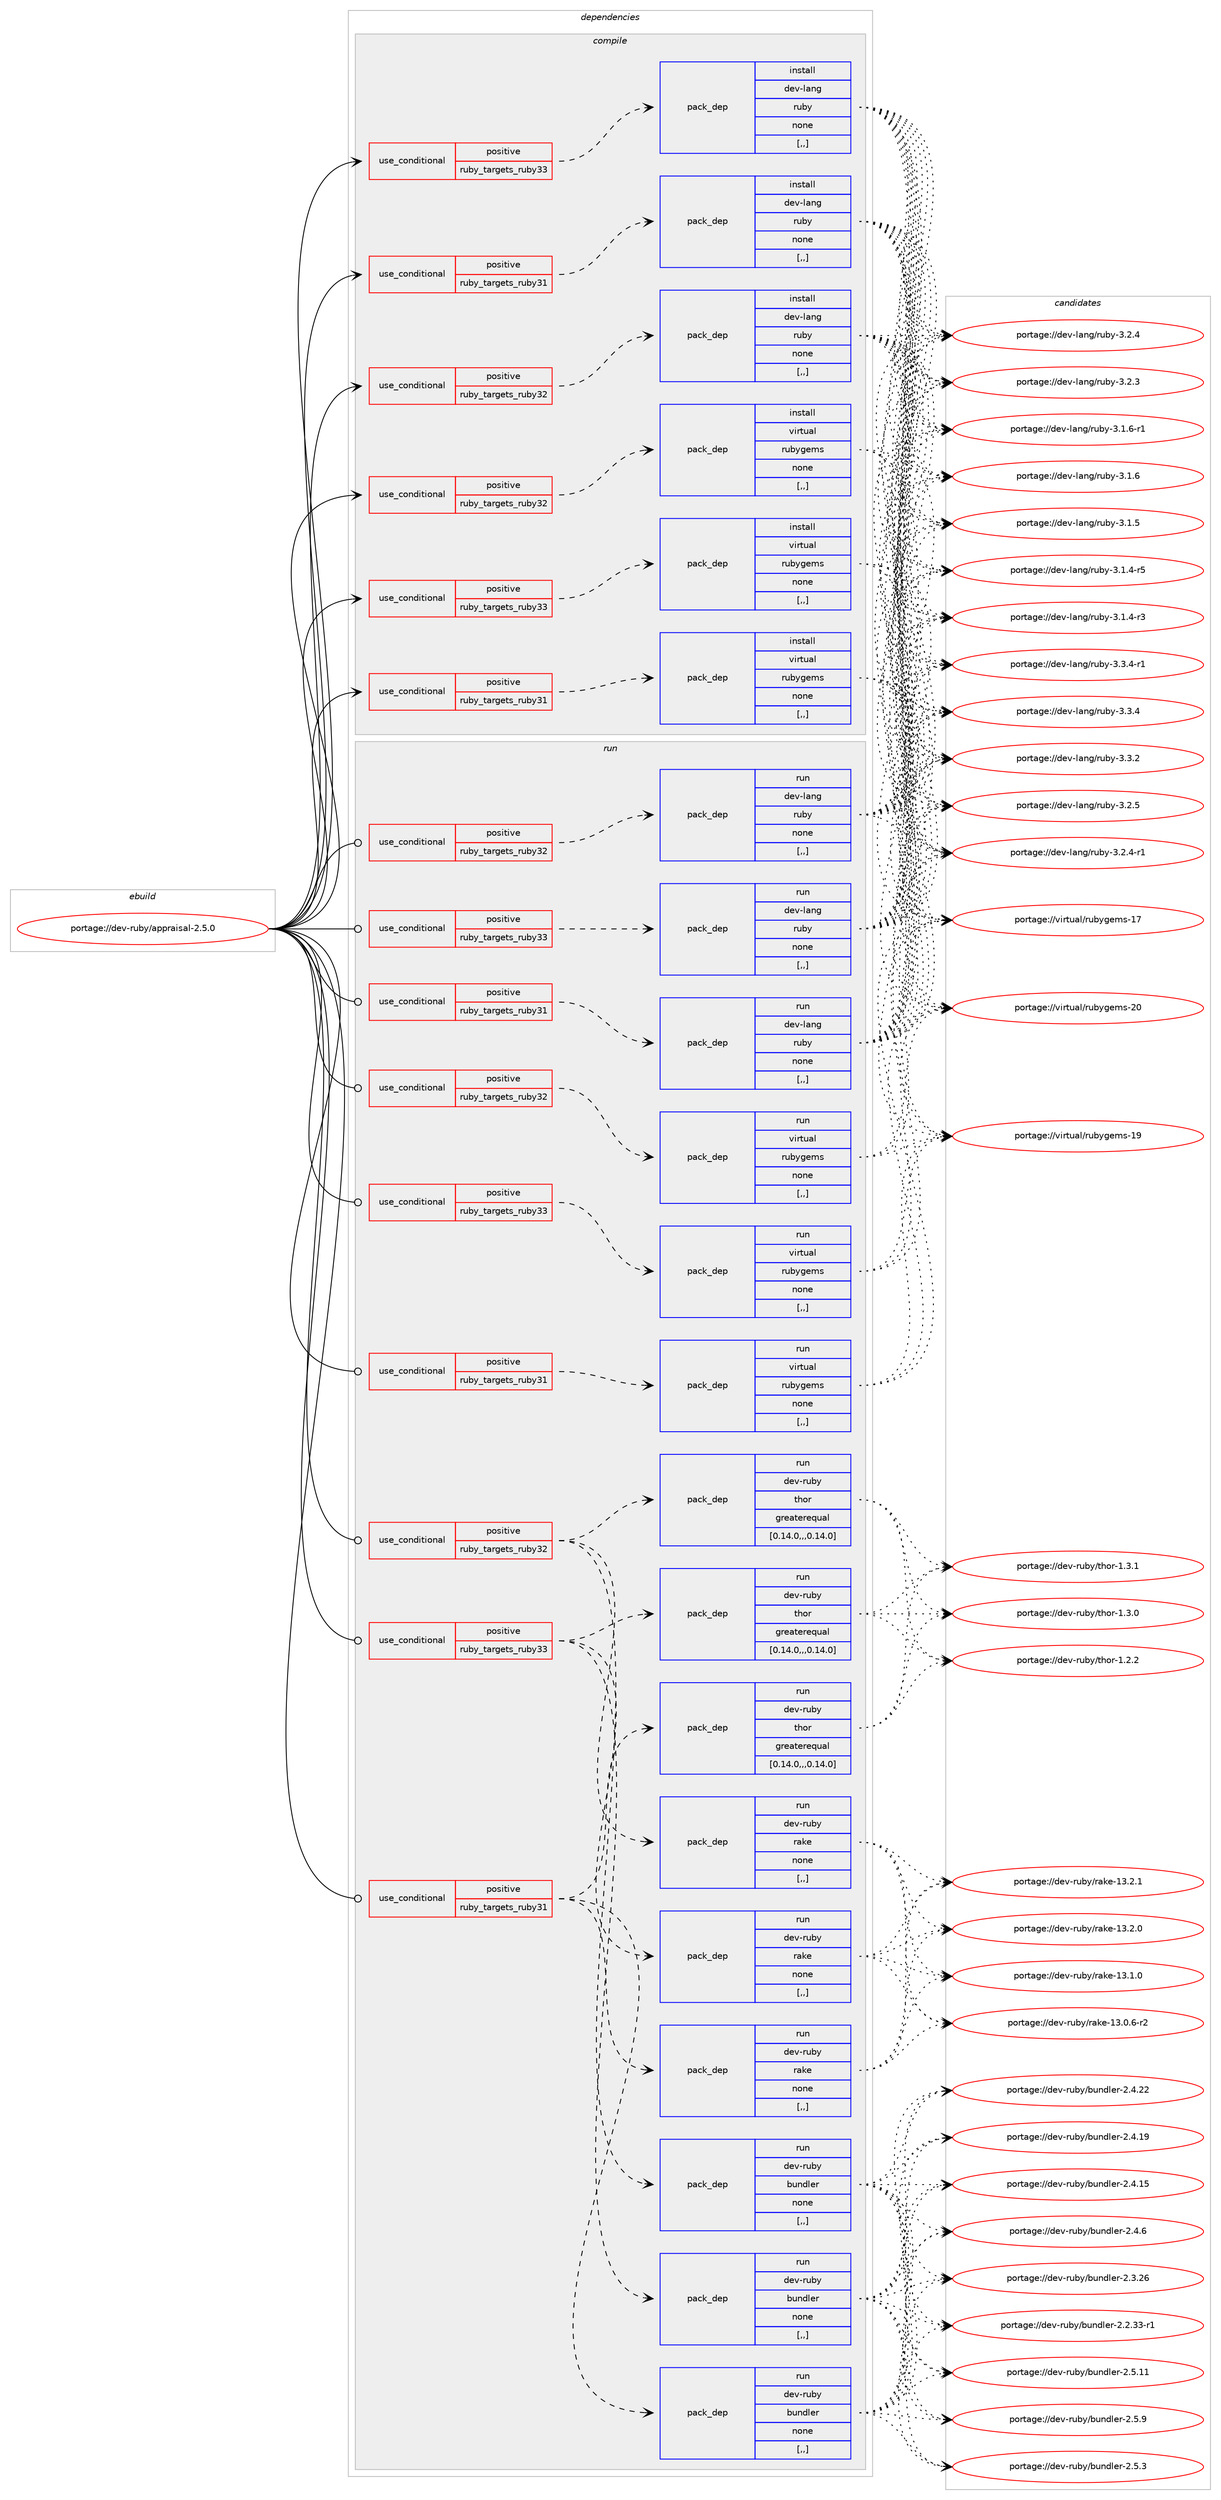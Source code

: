 digraph prolog {

# *************
# Graph options
# *************

newrank=true;
concentrate=true;
compound=true;
graph [rankdir=LR,fontname=Helvetica,fontsize=10,ranksep=1.5];#, ranksep=2.5, nodesep=0.2];
edge  [arrowhead=vee];
node  [fontname=Helvetica,fontsize=10];

# **********
# The ebuild
# **********

subgraph cluster_leftcol {
color=gray;
label=<<i>ebuild</i>>;
id [label="portage://dev-ruby/appraisal-2.5.0", color=red, width=4, href="../dev-ruby/appraisal-2.5.0.svg"];
}

# ****************
# The dependencies
# ****************

subgraph cluster_midcol {
color=gray;
label=<<i>dependencies</i>>;
subgraph cluster_compile {
fillcolor="#eeeeee";
style=filled;
label=<<i>compile</i>>;
subgraph cond44343 {
dependency176499 [label=<<TABLE BORDER="0" CELLBORDER="1" CELLSPACING="0" CELLPADDING="4"><TR><TD ROWSPAN="3" CELLPADDING="10">use_conditional</TD></TR><TR><TD>positive</TD></TR><TR><TD>ruby_targets_ruby31</TD></TR></TABLE>>, shape=none, color=red];
subgraph pack130866 {
dependency176500 [label=<<TABLE BORDER="0" CELLBORDER="1" CELLSPACING="0" CELLPADDING="4" WIDTH="220"><TR><TD ROWSPAN="6" CELLPADDING="30">pack_dep</TD></TR><TR><TD WIDTH="110">install</TD></TR><TR><TD>dev-lang</TD></TR><TR><TD>ruby</TD></TR><TR><TD>none</TD></TR><TR><TD>[,,]</TD></TR></TABLE>>, shape=none, color=blue];
}
dependency176499:e -> dependency176500:w [weight=20,style="dashed",arrowhead="vee"];
}
id:e -> dependency176499:w [weight=20,style="solid",arrowhead="vee"];
subgraph cond44344 {
dependency176501 [label=<<TABLE BORDER="0" CELLBORDER="1" CELLSPACING="0" CELLPADDING="4"><TR><TD ROWSPAN="3" CELLPADDING="10">use_conditional</TD></TR><TR><TD>positive</TD></TR><TR><TD>ruby_targets_ruby31</TD></TR></TABLE>>, shape=none, color=red];
subgraph pack130867 {
dependency176502 [label=<<TABLE BORDER="0" CELLBORDER="1" CELLSPACING="0" CELLPADDING="4" WIDTH="220"><TR><TD ROWSPAN="6" CELLPADDING="30">pack_dep</TD></TR><TR><TD WIDTH="110">install</TD></TR><TR><TD>virtual</TD></TR><TR><TD>rubygems</TD></TR><TR><TD>none</TD></TR><TR><TD>[,,]</TD></TR></TABLE>>, shape=none, color=blue];
}
dependency176501:e -> dependency176502:w [weight=20,style="dashed",arrowhead="vee"];
}
id:e -> dependency176501:w [weight=20,style="solid",arrowhead="vee"];
subgraph cond44345 {
dependency176503 [label=<<TABLE BORDER="0" CELLBORDER="1" CELLSPACING="0" CELLPADDING="4"><TR><TD ROWSPAN="3" CELLPADDING="10">use_conditional</TD></TR><TR><TD>positive</TD></TR><TR><TD>ruby_targets_ruby32</TD></TR></TABLE>>, shape=none, color=red];
subgraph pack130868 {
dependency176504 [label=<<TABLE BORDER="0" CELLBORDER="1" CELLSPACING="0" CELLPADDING="4" WIDTH="220"><TR><TD ROWSPAN="6" CELLPADDING="30">pack_dep</TD></TR><TR><TD WIDTH="110">install</TD></TR><TR><TD>dev-lang</TD></TR><TR><TD>ruby</TD></TR><TR><TD>none</TD></TR><TR><TD>[,,]</TD></TR></TABLE>>, shape=none, color=blue];
}
dependency176503:e -> dependency176504:w [weight=20,style="dashed",arrowhead="vee"];
}
id:e -> dependency176503:w [weight=20,style="solid",arrowhead="vee"];
subgraph cond44346 {
dependency176505 [label=<<TABLE BORDER="0" CELLBORDER="1" CELLSPACING="0" CELLPADDING="4"><TR><TD ROWSPAN="3" CELLPADDING="10">use_conditional</TD></TR><TR><TD>positive</TD></TR><TR><TD>ruby_targets_ruby32</TD></TR></TABLE>>, shape=none, color=red];
subgraph pack130869 {
dependency176506 [label=<<TABLE BORDER="0" CELLBORDER="1" CELLSPACING="0" CELLPADDING="4" WIDTH="220"><TR><TD ROWSPAN="6" CELLPADDING="30">pack_dep</TD></TR><TR><TD WIDTH="110">install</TD></TR><TR><TD>virtual</TD></TR><TR><TD>rubygems</TD></TR><TR><TD>none</TD></TR><TR><TD>[,,]</TD></TR></TABLE>>, shape=none, color=blue];
}
dependency176505:e -> dependency176506:w [weight=20,style="dashed",arrowhead="vee"];
}
id:e -> dependency176505:w [weight=20,style="solid",arrowhead="vee"];
subgraph cond44347 {
dependency176507 [label=<<TABLE BORDER="0" CELLBORDER="1" CELLSPACING="0" CELLPADDING="4"><TR><TD ROWSPAN="3" CELLPADDING="10">use_conditional</TD></TR><TR><TD>positive</TD></TR><TR><TD>ruby_targets_ruby33</TD></TR></TABLE>>, shape=none, color=red];
subgraph pack130870 {
dependency176508 [label=<<TABLE BORDER="0" CELLBORDER="1" CELLSPACING="0" CELLPADDING="4" WIDTH="220"><TR><TD ROWSPAN="6" CELLPADDING="30">pack_dep</TD></TR><TR><TD WIDTH="110">install</TD></TR><TR><TD>dev-lang</TD></TR><TR><TD>ruby</TD></TR><TR><TD>none</TD></TR><TR><TD>[,,]</TD></TR></TABLE>>, shape=none, color=blue];
}
dependency176507:e -> dependency176508:w [weight=20,style="dashed",arrowhead="vee"];
}
id:e -> dependency176507:w [weight=20,style="solid",arrowhead="vee"];
subgraph cond44348 {
dependency176509 [label=<<TABLE BORDER="0" CELLBORDER="1" CELLSPACING="0" CELLPADDING="4"><TR><TD ROWSPAN="3" CELLPADDING="10">use_conditional</TD></TR><TR><TD>positive</TD></TR><TR><TD>ruby_targets_ruby33</TD></TR></TABLE>>, shape=none, color=red];
subgraph pack130871 {
dependency176510 [label=<<TABLE BORDER="0" CELLBORDER="1" CELLSPACING="0" CELLPADDING="4" WIDTH="220"><TR><TD ROWSPAN="6" CELLPADDING="30">pack_dep</TD></TR><TR><TD WIDTH="110">install</TD></TR><TR><TD>virtual</TD></TR><TR><TD>rubygems</TD></TR><TR><TD>none</TD></TR><TR><TD>[,,]</TD></TR></TABLE>>, shape=none, color=blue];
}
dependency176509:e -> dependency176510:w [weight=20,style="dashed",arrowhead="vee"];
}
id:e -> dependency176509:w [weight=20,style="solid",arrowhead="vee"];
}
subgraph cluster_compileandrun {
fillcolor="#eeeeee";
style=filled;
label=<<i>compile and run</i>>;
}
subgraph cluster_run {
fillcolor="#eeeeee";
style=filled;
label=<<i>run</i>>;
subgraph cond44349 {
dependency176511 [label=<<TABLE BORDER="0" CELLBORDER="1" CELLSPACING="0" CELLPADDING="4"><TR><TD ROWSPAN="3" CELLPADDING="10">use_conditional</TD></TR><TR><TD>positive</TD></TR><TR><TD>ruby_targets_ruby31</TD></TR></TABLE>>, shape=none, color=red];
subgraph pack130872 {
dependency176512 [label=<<TABLE BORDER="0" CELLBORDER="1" CELLSPACING="0" CELLPADDING="4" WIDTH="220"><TR><TD ROWSPAN="6" CELLPADDING="30">pack_dep</TD></TR><TR><TD WIDTH="110">run</TD></TR><TR><TD>dev-lang</TD></TR><TR><TD>ruby</TD></TR><TR><TD>none</TD></TR><TR><TD>[,,]</TD></TR></TABLE>>, shape=none, color=blue];
}
dependency176511:e -> dependency176512:w [weight=20,style="dashed",arrowhead="vee"];
}
id:e -> dependency176511:w [weight=20,style="solid",arrowhead="odot"];
subgraph cond44350 {
dependency176513 [label=<<TABLE BORDER="0" CELLBORDER="1" CELLSPACING="0" CELLPADDING="4"><TR><TD ROWSPAN="3" CELLPADDING="10">use_conditional</TD></TR><TR><TD>positive</TD></TR><TR><TD>ruby_targets_ruby31</TD></TR></TABLE>>, shape=none, color=red];
subgraph pack130873 {
dependency176514 [label=<<TABLE BORDER="0" CELLBORDER="1" CELLSPACING="0" CELLPADDING="4" WIDTH="220"><TR><TD ROWSPAN="6" CELLPADDING="30">pack_dep</TD></TR><TR><TD WIDTH="110">run</TD></TR><TR><TD>dev-ruby</TD></TR><TR><TD>bundler</TD></TR><TR><TD>none</TD></TR><TR><TD>[,,]</TD></TR></TABLE>>, shape=none, color=blue];
}
dependency176513:e -> dependency176514:w [weight=20,style="dashed",arrowhead="vee"];
subgraph pack130874 {
dependency176515 [label=<<TABLE BORDER="0" CELLBORDER="1" CELLSPACING="0" CELLPADDING="4" WIDTH="220"><TR><TD ROWSPAN="6" CELLPADDING="30">pack_dep</TD></TR><TR><TD WIDTH="110">run</TD></TR><TR><TD>dev-ruby</TD></TR><TR><TD>rake</TD></TR><TR><TD>none</TD></TR><TR><TD>[,,]</TD></TR></TABLE>>, shape=none, color=blue];
}
dependency176513:e -> dependency176515:w [weight=20,style="dashed",arrowhead="vee"];
subgraph pack130875 {
dependency176516 [label=<<TABLE BORDER="0" CELLBORDER="1" CELLSPACING="0" CELLPADDING="4" WIDTH="220"><TR><TD ROWSPAN="6" CELLPADDING="30">pack_dep</TD></TR><TR><TD WIDTH="110">run</TD></TR><TR><TD>dev-ruby</TD></TR><TR><TD>thor</TD></TR><TR><TD>greaterequal</TD></TR><TR><TD>[0.14.0,,,0.14.0]</TD></TR></TABLE>>, shape=none, color=blue];
}
dependency176513:e -> dependency176516:w [weight=20,style="dashed",arrowhead="vee"];
}
id:e -> dependency176513:w [weight=20,style="solid",arrowhead="odot"];
subgraph cond44351 {
dependency176517 [label=<<TABLE BORDER="0" CELLBORDER="1" CELLSPACING="0" CELLPADDING="4"><TR><TD ROWSPAN="3" CELLPADDING="10">use_conditional</TD></TR><TR><TD>positive</TD></TR><TR><TD>ruby_targets_ruby31</TD></TR></TABLE>>, shape=none, color=red];
subgraph pack130876 {
dependency176518 [label=<<TABLE BORDER="0" CELLBORDER="1" CELLSPACING="0" CELLPADDING="4" WIDTH="220"><TR><TD ROWSPAN="6" CELLPADDING="30">pack_dep</TD></TR><TR><TD WIDTH="110">run</TD></TR><TR><TD>virtual</TD></TR><TR><TD>rubygems</TD></TR><TR><TD>none</TD></TR><TR><TD>[,,]</TD></TR></TABLE>>, shape=none, color=blue];
}
dependency176517:e -> dependency176518:w [weight=20,style="dashed",arrowhead="vee"];
}
id:e -> dependency176517:w [weight=20,style="solid",arrowhead="odot"];
subgraph cond44352 {
dependency176519 [label=<<TABLE BORDER="0" CELLBORDER="1" CELLSPACING="0" CELLPADDING="4"><TR><TD ROWSPAN="3" CELLPADDING="10">use_conditional</TD></TR><TR><TD>positive</TD></TR><TR><TD>ruby_targets_ruby32</TD></TR></TABLE>>, shape=none, color=red];
subgraph pack130877 {
dependency176520 [label=<<TABLE BORDER="0" CELLBORDER="1" CELLSPACING="0" CELLPADDING="4" WIDTH="220"><TR><TD ROWSPAN="6" CELLPADDING="30">pack_dep</TD></TR><TR><TD WIDTH="110">run</TD></TR><TR><TD>dev-lang</TD></TR><TR><TD>ruby</TD></TR><TR><TD>none</TD></TR><TR><TD>[,,]</TD></TR></TABLE>>, shape=none, color=blue];
}
dependency176519:e -> dependency176520:w [weight=20,style="dashed",arrowhead="vee"];
}
id:e -> dependency176519:w [weight=20,style="solid",arrowhead="odot"];
subgraph cond44353 {
dependency176521 [label=<<TABLE BORDER="0" CELLBORDER="1" CELLSPACING="0" CELLPADDING="4"><TR><TD ROWSPAN="3" CELLPADDING="10">use_conditional</TD></TR><TR><TD>positive</TD></TR><TR><TD>ruby_targets_ruby32</TD></TR></TABLE>>, shape=none, color=red];
subgraph pack130878 {
dependency176522 [label=<<TABLE BORDER="0" CELLBORDER="1" CELLSPACING="0" CELLPADDING="4" WIDTH="220"><TR><TD ROWSPAN="6" CELLPADDING="30">pack_dep</TD></TR><TR><TD WIDTH="110">run</TD></TR><TR><TD>dev-ruby</TD></TR><TR><TD>bundler</TD></TR><TR><TD>none</TD></TR><TR><TD>[,,]</TD></TR></TABLE>>, shape=none, color=blue];
}
dependency176521:e -> dependency176522:w [weight=20,style="dashed",arrowhead="vee"];
subgraph pack130879 {
dependency176523 [label=<<TABLE BORDER="0" CELLBORDER="1" CELLSPACING="0" CELLPADDING="4" WIDTH="220"><TR><TD ROWSPAN="6" CELLPADDING="30">pack_dep</TD></TR><TR><TD WIDTH="110">run</TD></TR><TR><TD>dev-ruby</TD></TR><TR><TD>rake</TD></TR><TR><TD>none</TD></TR><TR><TD>[,,]</TD></TR></TABLE>>, shape=none, color=blue];
}
dependency176521:e -> dependency176523:w [weight=20,style="dashed",arrowhead="vee"];
subgraph pack130880 {
dependency176524 [label=<<TABLE BORDER="0" CELLBORDER="1" CELLSPACING="0" CELLPADDING="4" WIDTH="220"><TR><TD ROWSPAN="6" CELLPADDING="30">pack_dep</TD></TR><TR><TD WIDTH="110">run</TD></TR><TR><TD>dev-ruby</TD></TR><TR><TD>thor</TD></TR><TR><TD>greaterequal</TD></TR><TR><TD>[0.14.0,,,0.14.0]</TD></TR></TABLE>>, shape=none, color=blue];
}
dependency176521:e -> dependency176524:w [weight=20,style="dashed",arrowhead="vee"];
}
id:e -> dependency176521:w [weight=20,style="solid",arrowhead="odot"];
subgraph cond44354 {
dependency176525 [label=<<TABLE BORDER="0" CELLBORDER="1" CELLSPACING="0" CELLPADDING="4"><TR><TD ROWSPAN="3" CELLPADDING="10">use_conditional</TD></TR><TR><TD>positive</TD></TR><TR><TD>ruby_targets_ruby32</TD></TR></TABLE>>, shape=none, color=red];
subgraph pack130881 {
dependency176526 [label=<<TABLE BORDER="0" CELLBORDER="1" CELLSPACING="0" CELLPADDING="4" WIDTH="220"><TR><TD ROWSPAN="6" CELLPADDING="30">pack_dep</TD></TR><TR><TD WIDTH="110">run</TD></TR><TR><TD>virtual</TD></TR><TR><TD>rubygems</TD></TR><TR><TD>none</TD></TR><TR><TD>[,,]</TD></TR></TABLE>>, shape=none, color=blue];
}
dependency176525:e -> dependency176526:w [weight=20,style="dashed",arrowhead="vee"];
}
id:e -> dependency176525:w [weight=20,style="solid",arrowhead="odot"];
subgraph cond44355 {
dependency176527 [label=<<TABLE BORDER="0" CELLBORDER="1" CELLSPACING="0" CELLPADDING="4"><TR><TD ROWSPAN="3" CELLPADDING="10">use_conditional</TD></TR><TR><TD>positive</TD></TR><TR><TD>ruby_targets_ruby33</TD></TR></TABLE>>, shape=none, color=red];
subgraph pack130882 {
dependency176528 [label=<<TABLE BORDER="0" CELLBORDER="1" CELLSPACING="0" CELLPADDING="4" WIDTH="220"><TR><TD ROWSPAN="6" CELLPADDING="30">pack_dep</TD></TR><TR><TD WIDTH="110">run</TD></TR><TR><TD>dev-lang</TD></TR><TR><TD>ruby</TD></TR><TR><TD>none</TD></TR><TR><TD>[,,]</TD></TR></TABLE>>, shape=none, color=blue];
}
dependency176527:e -> dependency176528:w [weight=20,style="dashed",arrowhead="vee"];
}
id:e -> dependency176527:w [weight=20,style="solid",arrowhead="odot"];
subgraph cond44356 {
dependency176529 [label=<<TABLE BORDER="0" CELLBORDER="1" CELLSPACING="0" CELLPADDING="4"><TR><TD ROWSPAN="3" CELLPADDING="10">use_conditional</TD></TR><TR><TD>positive</TD></TR><TR><TD>ruby_targets_ruby33</TD></TR></TABLE>>, shape=none, color=red];
subgraph pack130883 {
dependency176530 [label=<<TABLE BORDER="0" CELLBORDER="1" CELLSPACING="0" CELLPADDING="4" WIDTH="220"><TR><TD ROWSPAN="6" CELLPADDING="30">pack_dep</TD></TR><TR><TD WIDTH="110">run</TD></TR><TR><TD>dev-ruby</TD></TR><TR><TD>bundler</TD></TR><TR><TD>none</TD></TR><TR><TD>[,,]</TD></TR></TABLE>>, shape=none, color=blue];
}
dependency176529:e -> dependency176530:w [weight=20,style="dashed",arrowhead="vee"];
subgraph pack130884 {
dependency176531 [label=<<TABLE BORDER="0" CELLBORDER="1" CELLSPACING="0" CELLPADDING="4" WIDTH="220"><TR><TD ROWSPAN="6" CELLPADDING="30">pack_dep</TD></TR><TR><TD WIDTH="110">run</TD></TR><TR><TD>dev-ruby</TD></TR><TR><TD>rake</TD></TR><TR><TD>none</TD></TR><TR><TD>[,,]</TD></TR></TABLE>>, shape=none, color=blue];
}
dependency176529:e -> dependency176531:w [weight=20,style="dashed",arrowhead="vee"];
subgraph pack130885 {
dependency176532 [label=<<TABLE BORDER="0" CELLBORDER="1" CELLSPACING="0" CELLPADDING="4" WIDTH="220"><TR><TD ROWSPAN="6" CELLPADDING="30">pack_dep</TD></TR><TR><TD WIDTH="110">run</TD></TR><TR><TD>dev-ruby</TD></TR><TR><TD>thor</TD></TR><TR><TD>greaterequal</TD></TR><TR><TD>[0.14.0,,,0.14.0]</TD></TR></TABLE>>, shape=none, color=blue];
}
dependency176529:e -> dependency176532:w [weight=20,style="dashed",arrowhead="vee"];
}
id:e -> dependency176529:w [weight=20,style="solid",arrowhead="odot"];
subgraph cond44357 {
dependency176533 [label=<<TABLE BORDER="0" CELLBORDER="1" CELLSPACING="0" CELLPADDING="4"><TR><TD ROWSPAN="3" CELLPADDING="10">use_conditional</TD></TR><TR><TD>positive</TD></TR><TR><TD>ruby_targets_ruby33</TD></TR></TABLE>>, shape=none, color=red];
subgraph pack130886 {
dependency176534 [label=<<TABLE BORDER="0" CELLBORDER="1" CELLSPACING="0" CELLPADDING="4" WIDTH="220"><TR><TD ROWSPAN="6" CELLPADDING="30">pack_dep</TD></TR><TR><TD WIDTH="110">run</TD></TR><TR><TD>virtual</TD></TR><TR><TD>rubygems</TD></TR><TR><TD>none</TD></TR><TR><TD>[,,]</TD></TR></TABLE>>, shape=none, color=blue];
}
dependency176533:e -> dependency176534:w [weight=20,style="dashed",arrowhead="vee"];
}
id:e -> dependency176533:w [weight=20,style="solid",arrowhead="odot"];
}
}

# **************
# The candidates
# **************

subgraph cluster_choices {
rank=same;
color=gray;
label=<<i>candidates</i>>;

subgraph choice130866 {
color=black;
nodesep=1;
choice100101118451089711010347114117981214551465146524511449 [label="portage://dev-lang/ruby-3.3.4-r1", color=red, width=4,href="../dev-lang/ruby-3.3.4-r1.svg"];
choice10010111845108971101034711411798121455146514652 [label="portage://dev-lang/ruby-3.3.4", color=red, width=4,href="../dev-lang/ruby-3.3.4.svg"];
choice10010111845108971101034711411798121455146514650 [label="portage://dev-lang/ruby-3.3.2", color=red, width=4,href="../dev-lang/ruby-3.3.2.svg"];
choice10010111845108971101034711411798121455146504653 [label="portage://dev-lang/ruby-3.2.5", color=red, width=4,href="../dev-lang/ruby-3.2.5.svg"];
choice100101118451089711010347114117981214551465046524511449 [label="portage://dev-lang/ruby-3.2.4-r1", color=red, width=4,href="../dev-lang/ruby-3.2.4-r1.svg"];
choice10010111845108971101034711411798121455146504652 [label="portage://dev-lang/ruby-3.2.4", color=red, width=4,href="../dev-lang/ruby-3.2.4.svg"];
choice10010111845108971101034711411798121455146504651 [label="portage://dev-lang/ruby-3.2.3", color=red, width=4,href="../dev-lang/ruby-3.2.3.svg"];
choice100101118451089711010347114117981214551464946544511449 [label="portage://dev-lang/ruby-3.1.6-r1", color=red, width=4,href="../dev-lang/ruby-3.1.6-r1.svg"];
choice10010111845108971101034711411798121455146494654 [label="portage://dev-lang/ruby-3.1.6", color=red, width=4,href="../dev-lang/ruby-3.1.6.svg"];
choice10010111845108971101034711411798121455146494653 [label="portage://dev-lang/ruby-3.1.5", color=red, width=4,href="../dev-lang/ruby-3.1.5.svg"];
choice100101118451089711010347114117981214551464946524511453 [label="portage://dev-lang/ruby-3.1.4-r5", color=red, width=4,href="../dev-lang/ruby-3.1.4-r5.svg"];
choice100101118451089711010347114117981214551464946524511451 [label="portage://dev-lang/ruby-3.1.4-r3", color=red, width=4,href="../dev-lang/ruby-3.1.4-r3.svg"];
dependency176500:e -> choice100101118451089711010347114117981214551465146524511449:w [style=dotted,weight="100"];
dependency176500:e -> choice10010111845108971101034711411798121455146514652:w [style=dotted,weight="100"];
dependency176500:e -> choice10010111845108971101034711411798121455146514650:w [style=dotted,weight="100"];
dependency176500:e -> choice10010111845108971101034711411798121455146504653:w [style=dotted,weight="100"];
dependency176500:e -> choice100101118451089711010347114117981214551465046524511449:w [style=dotted,weight="100"];
dependency176500:e -> choice10010111845108971101034711411798121455146504652:w [style=dotted,weight="100"];
dependency176500:e -> choice10010111845108971101034711411798121455146504651:w [style=dotted,weight="100"];
dependency176500:e -> choice100101118451089711010347114117981214551464946544511449:w [style=dotted,weight="100"];
dependency176500:e -> choice10010111845108971101034711411798121455146494654:w [style=dotted,weight="100"];
dependency176500:e -> choice10010111845108971101034711411798121455146494653:w [style=dotted,weight="100"];
dependency176500:e -> choice100101118451089711010347114117981214551464946524511453:w [style=dotted,weight="100"];
dependency176500:e -> choice100101118451089711010347114117981214551464946524511451:w [style=dotted,weight="100"];
}
subgraph choice130867 {
color=black;
nodesep=1;
choice118105114116117971084711411798121103101109115455048 [label="portage://virtual/rubygems-20", color=red, width=4,href="../virtual/rubygems-20.svg"];
choice118105114116117971084711411798121103101109115454957 [label="portage://virtual/rubygems-19", color=red, width=4,href="../virtual/rubygems-19.svg"];
choice118105114116117971084711411798121103101109115454955 [label="portage://virtual/rubygems-17", color=red, width=4,href="../virtual/rubygems-17.svg"];
dependency176502:e -> choice118105114116117971084711411798121103101109115455048:w [style=dotted,weight="100"];
dependency176502:e -> choice118105114116117971084711411798121103101109115454957:w [style=dotted,weight="100"];
dependency176502:e -> choice118105114116117971084711411798121103101109115454955:w [style=dotted,weight="100"];
}
subgraph choice130868 {
color=black;
nodesep=1;
choice100101118451089711010347114117981214551465146524511449 [label="portage://dev-lang/ruby-3.3.4-r1", color=red, width=4,href="../dev-lang/ruby-3.3.4-r1.svg"];
choice10010111845108971101034711411798121455146514652 [label="portage://dev-lang/ruby-3.3.4", color=red, width=4,href="../dev-lang/ruby-3.3.4.svg"];
choice10010111845108971101034711411798121455146514650 [label="portage://dev-lang/ruby-3.3.2", color=red, width=4,href="../dev-lang/ruby-3.3.2.svg"];
choice10010111845108971101034711411798121455146504653 [label="portage://dev-lang/ruby-3.2.5", color=red, width=4,href="../dev-lang/ruby-3.2.5.svg"];
choice100101118451089711010347114117981214551465046524511449 [label="portage://dev-lang/ruby-3.2.4-r1", color=red, width=4,href="../dev-lang/ruby-3.2.4-r1.svg"];
choice10010111845108971101034711411798121455146504652 [label="portage://dev-lang/ruby-3.2.4", color=red, width=4,href="../dev-lang/ruby-3.2.4.svg"];
choice10010111845108971101034711411798121455146504651 [label="portage://dev-lang/ruby-3.2.3", color=red, width=4,href="../dev-lang/ruby-3.2.3.svg"];
choice100101118451089711010347114117981214551464946544511449 [label="portage://dev-lang/ruby-3.1.6-r1", color=red, width=4,href="../dev-lang/ruby-3.1.6-r1.svg"];
choice10010111845108971101034711411798121455146494654 [label="portage://dev-lang/ruby-3.1.6", color=red, width=4,href="../dev-lang/ruby-3.1.6.svg"];
choice10010111845108971101034711411798121455146494653 [label="portage://dev-lang/ruby-3.1.5", color=red, width=4,href="../dev-lang/ruby-3.1.5.svg"];
choice100101118451089711010347114117981214551464946524511453 [label="portage://dev-lang/ruby-3.1.4-r5", color=red, width=4,href="../dev-lang/ruby-3.1.4-r5.svg"];
choice100101118451089711010347114117981214551464946524511451 [label="portage://dev-lang/ruby-3.1.4-r3", color=red, width=4,href="../dev-lang/ruby-3.1.4-r3.svg"];
dependency176504:e -> choice100101118451089711010347114117981214551465146524511449:w [style=dotted,weight="100"];
dependency176504:e -> choice10010111845108971101034711411798121455146514652:w [style=dotted,weight="100"];
dependency176504:e -> choice10010111845108971101034711411798121455146514650:w [style=dotted,weight="100"];
dependency176504:e -> choice10010111845108971101034711411798121455146504653:w [style=dotted,weight="100"];
dependency176504:e -> choice100101118451089711010347114117981214551465046524511449:w [style=dotted,weight="100"];
dependency176504:e -> choice10010111845108971101034711411798121455146504652:w [style=dotted,weight="100"];
dependency176504:e -> choice10010111845108971101034711411798121455146504651:w [style=dotted,weight="100"];
dependency176504:e -> choice100101118451089711010347114117981214551464946544511449:w [style=dotted,weight="100"];
dependency176504:e -> choice10010111845108971101034711411798121455146494654:w [style=dotted,weight="100"];
dependency176504:e -> choice10010111845108971101034711411798121455146494653:w [style=dotted,weight="100"];
dependency176504:e -> choice100101118451089711010347114117981214551464946524511453:w [style=dotted,weight="100"];
dependency176504:e -> choice100101118451089711010347114117981214551464946524511451:w [style=dotted,weight="100"];
}
subgraph choice130869 {
color=black;
nodesep=1;
choice118105114116117971084711411798121103101109115455048 [label="portage://virtual/rubygems-20", color=red, width=4,href="../virtual/rubygems-20.svg"];
choice118105114116117971084711411798121103101109115454957 [label="portage://virtual/rubygems-19", color=red, width=4,href="../virtual/rubygems-19.svg"];
choice118105114116117971084711411798121103101109115454955 [label="portage://virtual/rubygems-17", color=red, width=4,href="../virtual/rubygems-17.svg"];
dependency176506:e -> choice118105114116117971084711411798121103101109115455048:w [style=dotted,weight="100"];
dependency176506:e -> choice118105114116117971084711411798121103101109115454957:w [style=dotted,weight="100"];
dependency176506:e -> choice118105114116117971084711411798121103101109115454955:w [style=dotted,weight="100"];
}
subgraph choice130870 {
color=black;
nodesep=1;
choice100101118451089711010347114117981214551465146524511449 [label="portage://dev-lang/ruby-3.3.4-r1", color=red, width=4,href="../dev-lang/ruby-3.3.4-r1.svg"];
choice10010111845108971101034711411798121455146514652 [label="portage://dev-lang/ruby-3.3.4", color=red, width=4,href="../dev-lang/ruby-3.3.4.svg"];
choice10010111845108971101034711411798121455146514650 [label="portage://dev-lang/ruby-3.3.2", color=red, width=4,href="../dev-lang/ruby-3.3.2.svg"];
choice10010111845108971101034711411798121455146504653 [label="portage://dev-lang/ruby-3.2.5", color=red, width=4,href="../dev-lang/ruby-3.2.5.svg"];
choice100101118451089711010347114117981214551465046524511449 [label="portage://dev-lang/ruby-3.2.4-r1", color=red, width=4,href="../dev-lang/ruby-3.2.4-r1.svg"];
choice10010111845108971101034711411798121455146504652 [label="portage://dev-lang/ruby-3.2.4", color=red, width=4,href="../dev-lang/ruby-3.2.4.svg"];
choice10010111845108971101034711411798121455146504651 [label="portage://dev-lang/ruby-3.2.3", color=red, width=4,href="../dev-lang/ruby-3.2.3.svg"];
choice100101118451089711010347114117981214551464946544511449 [label="portage://dev-lang/ruby-3.1.6-r1", color=red, width=4,href="../dev-lang/ruby-3.1.6-r1.svg"];
choice10010111845108971101034711411798121455146494654 [label="portage://dev-lang/ruby-3.1.6", color=red, width=4,href="../dev-lang/ruby-3.1.6.svg"];
choice10010111845108971101034711411798121455146494653 [label="portage://dev-lang/ruby-3.1.5", color=red, width=4,href="../dev-lang/ruby-3.1.5.svg"];
choice100101118451089711010347114117981214551464946524511453 [label="portage://dev-lang/ruby-3.1.4-r5", color=red, width=4,href="../dev-lang/ruby-3.1.4-r5.svg"];
choice100101118451089711010347114117981214551464946524511451 [label="portage://dev-lang/ruby-3.1.4-r3", color=red, width=4,href="../dev-lang/ruby-3.1.4-r3.svg"];
dependency176508:e -> choice100101118451089711010347114117981214551465146524511449:w [style=dotted,weight="100"];
dependency176508:e -> choice10010111845108971101034711411798121455146514652:w [style=dotted,weight="100"];
dependency176508:e -> choice10010111845108971101034711411798121455146514650:w [style=dotted,weight="100"];
dependency176508:e -> choice10010111845108971101034711411798121455146504653:w [style=dotted,weight="100"];
dependency176508:e -> choice100101118451089711010347114117981214551465046524511449:w [style=dotted,weight="100"];
dependency176508:e -> choice10010111845108971101034711411798121455146504652:w [style=dotted,weight="100"];
dependency176508:e -> choice10010111845108971101034711411798121455146504651:w [style=dotted,weight="100"];
dependency176508:e -> choice100101118451089711010347114117981214551464946544511449:w [style=dotted,weight="100"];
dependency176508:e -> choice10010111845108971101034711411798121455146494654:w [style=dotted,weight="100"];
dependency176508:e -> choice10010111845108971101034711411798121455146494653:w [style=dotted,weight="100"];
dependency176508:e -> choice100101118451089711010347114117981214551464946524511453:w [style=dotted,weight="100"];
dependency176508:e -> choice100101118451089711010347114117981214551464946524511451:w [style=dotted,weight="100"];
}
subgraph choice130871 {
color=black;
nodesep=1;
choice118105114116117971084711411798121103101109115455048 [label="portage://virtual/rubygems-20", color=red, width=4,href="../virtual/rubygems-20.svg"];
choice118105114116117971084711411798121103101109115454957 [label="portage://virtual/rubygems-19", color=red, width=4,href="../virtual/rubygems-19.svg"];
choice118105114116117971084711411798121103101109115454955 [label="portage://virtual/rubygems-17", color=red, width=4,href="../virtual/rubygems-17.svg"];
dependency176510:e -> choice118105114116117971084711411798121103101109115455048:w [style=dotted,weight="100"];
dependency176510:e -> choice118105114116117971084711411798121103101109115454957:w [style=dotted,weight="100"];
dependency176510:e -> choice118105114116117971084711411798121103101109115454955:w [style=dotted,weight="100"];
}
subgraph choice130872 {
color=black;
nodesep=1;
choice100101118451089711010347114117981214551465146524511449 [label="portage://dev-lang/ruby-3.3.4-r1", color=red, width=4,href="../dev-lang/ruby-3.3.4-r1.svg"];
choice10010111845108971101034711411798121455146514652 [label="portage://dev-lang/ruby-3.3.4", color=red, width=4,href="../dev-lang/ruby-3.3.4.svg"];
choice10010111845108971101034711411798121455146514650 [label="portage://dev-lang/ruby-3.3.2", color=red, width=4,href="../dev-lang/ruby-3.3.2.svg"];
choice10010111845108971101034711411798121455146504653 [label="portage://dev-lang/ruby-3.2.5", color=red, width=4,href="../dev-lang/ruby-3.2.5.svg"];
choice100101118451089711010347114117981214551465046524511449 [label="portage://dev-lang/ruby-3.2.4-r1", color=red, width=4,href="../dev-lang/ruby-3.2.4-r1.svg"];
choice10010111845108971101034711411798121455146504652 [label="portage://dev-lang/ruby-3.2.4", color=red, width=4,href="../dev-lang/ruby-3.2.4.svg"];
choice10010111845108971101034711411798121455146504651 [label="portage://dev-lang/ruby-3.2.3", color=red, width=4,href="../dev-lang/ruby-3.2.3.svg"];
choice100101118451089711010347114117981214551464946544511449 [label="portage://dev-lang/ruby-3.1.6-r1", color=red, width=4,href="../dev-lang/ruby-3.1.6-r1.svg"];
choice10010111845108971101034711411798121455146494654 [label="portage://dev-lang/ruby-3.1.6", color=red, width=4,href="../dev-lang/ruby-3.1.6.svg"];
choice10010111845108971101034711411798121455146494653 [label="portage://dev-lang/ruby-3.1.5", color=red, width=4,href="../dev-lang/ruby-3.1.5.svg"];
choice100101118451089711010347114117981214551464946524511453 [label="portage://dev-lang/ruby-3.1.4-r5", color=red, width=4,href="../dev-lang/ruby-3.1.4-r5.svg"];
choice100101118451089711010347114117981214551464946524511451 [label="portage://dev-lang/ruby-3.1.4-r3", color=red, width=4,href="../dev-lang/ruby-3.1.4-r3.svg"];
dependency176512:e -> choice100101118451089711010347114117981214551465146524511449:w [style=dotted,weight="100"];
dependency176512:e -> choice10010111845108971101034711411798121455146514652:w [style=dotted,weight="100"];
dependency176512:e -> choice10010111845108971101034711411798121455146514650:w [style=dotted,weight="100"];
dependency176512:e -> choice10010111845108971101034711411798121455146504653:w [style=dotted,weight="100"];
dependency176512:e -> choice100101118451089711010347114117981214551465046524511449:w [style=dotted,weight="100"];
dependency176512:e -> choice10010111845108971101034711411798121455146504652:w [style=dotted,weight="100"];
dependency176512:e -> choice10010111845108971101034711411798121455146504651:w [style=dotted,weight="100"];
dependency176512:e -> choice100101118451089711010347114117981214551464946544511449:w [style=dotted,weight="100"];
dependency176512:e -> choice10010111845108971101034711411798121455146494654:w [style=dotted,weight="100"];
dependency176512:e -> choice10010111845108971101034711411798121455146494653:w [style=dotted,weight="100"];
dependency176512:e -> choice100101118451089711010347114117981214551464946524511453:w [style=dotted,weight="100"];
dependency176512:e -> choice100101118451089711010347114117981214551464946524511451:w [style=dotted,weight="100"];
}
subgraph choice130873 {
color=black;
nodesep=1;
choice1001011184511411798121479811711010010810111445504653464949 [label="portage://dev-ruby/bundler-2.5.11", color=red, width=4,href="../dev-ruby/bundler-2.5.11.svg"];
choice10010111845114117981214798117110100108101114455046534657 [label="portage://dev-ruby/bundler-2.5.9", color=red, width=4,href="../dev-ruby/bundler-2.5.9.svg"];
choice10010111845114117981214798117110100108101114455046534651 [label="portage://dev-ruby/bundler-2.5.3", color=red, width=4,href="../dev-ruby/bundler-2.5.3.svg"];
choice1001011184511411798121479811711010010810111445504652465050 [label="portage://dev-ruby/bundler-2.4.22", color=red, width=4,href="../dev-ruby/bundler-2.4.22.svg"];
choice1001011184511411798121479811711010010810111445504652464957 [label="portage://dev-ruby/bundler-2.4.19", color=red, width=4,href="../dev-ruby/bundler-2.4.19.svg"];
choice1001011184511411798121479811711010010810111445504652464953 [label="portage://dev-ruby/bundler-2.4.15", color=red, width=4,href="../dev-ruby/bundler-2.4.15.svg"];
choice10010111845114117981214798117110100108101114455046524654 [label="portage://dev-ruby/bundler-2.4.6", color=red, width=4,href="../dev-ruby/bundler-2.4.6.svg"];
choice1001011184511411798121479811711010010810111445504651465054 [label="portage://dev-ruby/bundler-2.3.26", color=red, width=4,href="../dev-ruby/bundler-2.3.26.svg"];
choice10010111845114117981214798117110100108101114455046504651514511449 [label="portage://dev-ruby/bundler-2.2.33-r1", color=red, width=4,href="../dev-ruby/bundler-2.2.33-r1.svg"];
dependency176514:e -> choice1001011184511411798121479811711010010810111445504653464949:w [style=dotted,weight="100"];
dependency176514:e -> choice10010111845114117981214798117110100108101114455046534657:w [style=dotted,weight="100"];
dependency176514:e -> choice10010111845114117981214798117110100108101114455046534651:w [style=dotted,weight="100"];
dependency176514:e -> choice1001011184511411798121479811711010010810111445504652465050:w [style=dotted,weight="100"];
dependency176514:e -> choice1001011184511411798121479811711010010810111445504652464957:w [style=dotted,weight="100"];
dependency176514:e -> choice1001011184511411798121479811711010010810111445504652464953:w [style=dotted,weight="100"];
dependency176514:e -> choice10010111845114117981214798117110100108101114455046524654:w [style=dotted,weight="100"];
dependency176514:e -> choice1001011184511411798121479811711010010810111445504651465054:w [style=dotted,weight="100"];
dependency176514:e -> choice10010111845114117981214798117110100108101114455046504651514511449:w [style=dotted,weight="100"];
}
subgraph choice130874 {
color=black;
nodesep=1;
choice1001011184511411798121471149710710145495146504649 [label="portage://dev-ruby/rake-13.2.1", color=red, width=4,href="../dev-ruby/rake-13.2.1.svg"];
choice1001011184511411798121471149710710145495146504648 [label="portage://dev-ruby/rake-13.2.0", color=red, width=4,href="../dev-ruby/rake-13.2.0.svg"];
choice1001011184511411798121471149710710145495146494648 [label="portage://dev-ruby/rake-13.1.0", color=red, width=4,href="../dev-ruby/rake-13.1.0.svg"];
choice10010111845114117981214711497107101454951464846544511450 [label="portage://dev-ruby/rake-13.0.6-r2", color=red, width=4,href="../dev-ruby/rake-13.0.6-r2.svg"];
dependency176515:e -> choice1001011184511411798121471149710710145495146504649:w [style=dotted,weight="100"];
dependency176515:e -> choice1001011184511411798121471149710710145495146504648:w [style=dotted,weight="100"];
dependency176515:e -> choice1001011184511411798121471149710710145495146494648:w [style=dotted,weight="100"];
dependency176515:e -> choice10010111845114117981214711497107101454951464846544511450:w [style=dotted,weight="100"];
}
subgraph choice130875 {
color=black;
nodesep=1;
choice100101118451141179812147116104111114454946514649 [label="portage://dev-ruby/thor-1.3.1", color=red, width=4,href="../dev-ruby/thor-1.3.1.svg"];
choice100101118451141179812147116104111114454946514648 [label="portage://dev-ruby/thor-1.3.0", color=red, width=4,href="../dev-ruby/thor-1.3.0.svg"];
choice100101118451141179812147116104111114454946504650 [label="portage://dev-ruby/thor-1.2.2", color=red, width=4,href="../dev-ruby/thor-1.2.2.svg"];
dependency176516:e -> choice100101118451141179812147116104111114454946514649:w [style=dotted,weight="100"];
dependency176516:e -> choice100101118451141179812147116104111114454946514648:w [style=dotted,weight="100"];
dependency176516:e -> choice100101118451141179812147116104111114454946504650:w [style=dotted,weight="100"];
}
subgraph choice130876 {
color=black;
nodesep=1;
choice118105114116117971084711411798121103101109115455048 [label="portage://virtual/rubygems-20", color=red, width=4,href="../virtual/rubygems-20.svg"];
choice118105114116117971084711411798121103101109115454957 [label="portage://virtual/rubygems-19", color=red, width=4,href="../virtual/rubygems-19.svg"];
choice118105114116117971084711411798121103101109115454955 [label="portage://virtual/rubygems-17", color=red, width=4,href="../virtual/rubygems-17.svg"];
dependency176518:e -> choice118105114116117971084711411798121103101109115455048:w [style=dotted,weight="100"];
dependency176518:e -> choice118105114116117971084711411798121103101109115454957:w [style=dotted,weight="100"];
dependency176518:e -> choice118105114116117971084711411798121103101109115454955:w [style=dotted,weight="100"];
}
subgraph choice130877 {
color=black;
nodesep=1;
choice100101118451089711010347114117981214551465146524511449 [label="portage://dev-lang/ruby-3.3.4-r1", color=red, width=4,href="../dev-lang/ruby-3.3.4-r1.svg"];
choice10010111845108971101034711411798121455146514652 [label="portage://dev-lang/ruby-3.3.4", color=red, width=4,href="../dev-lang/ruby-3.3.4.svg"];
choice10010111845108971101034711411798121455146514650 [label="portage://dev-lang/ruby-3.3.2", color=red, width=4,href="../dev-lang/ruby-3.3.2.svg"];
choice10010111845108971101034711411798121455146504653 [label="portage://dev-lang/ruby-3.2.5", color=red, width=4,href="../dev-lang/ruby-3.2.5.svg"];
choice100101118451089711010347114117981214551465046524511449 [label="portage://dev-lang/ruby-3.2.4-r1", color=red, width=4,href="../dev-lang/ruby-3.2.4-r1.svg"];
choice10010111845108971101034711411798121455146504652 [label="portage://dev-lang/ruby-3.2.4", color=red, width=4,href="../dev-lang/ruby-3.2.4.svg"];
choice10010111845108971101034711411798121455146504651 [label="portage://dev-lang/ruby-3.2.3", color=red, width=4,href="../dev-lang/ruby-3.2.3.svg"];
choice100101118451089711010347114117981214551464946544511449 [label="portage://dev-lang/ruby-3.1.6-r1", color=red, width=4,href="../dev-lang/ruby-3.1.6-r1.svg"];
choice10010111845108971101034711411798121455146494654 [label="portage://dev-lang/ruby-3.1.6", color=red, width=4,href="../dev-lang/ruby-3.1.6.svg"];
choice10010111845108971101034711411798121455146494653 [label="portage://dev-lang/ruby-3.1.5", color=red, width=4,href="../dev-lang/ruby-3.1.5.svg"];
choice100101118451089711010347114117981214551464946524511453 [label="portage://dev-lang/ruby-3.1.4-r5", color=red, width=4,href="../dev-lang/ruby-3.1.4-r5.svg"];
choice100101118451089711010347114117981214551464946524511451 [label="portage://dev-lang/ruby-3.1.4-r3", color=red, width=4,href="../dev-lang/ruby-3.1.4-r3.svg"];
dependency176520:e -> choice100101118451089711010347114117981214551465146524511449:w [style=dotted,weight="100"];
dependency176520:e -> choice10010111845108971101034711411798121455146514652:w [style=dotted,weight="100"];
dependency176520:e -> choice10010111845108971101034711411798121455146514650:w [style=dotted,weight="100"];
dependency176520:e -> choice10010111845108971101034711411798121455146504653:w [style=dotted,weight="100"];
dependency176520:e -> choice100101118451089711010347114117981214551465046524511449:w [style=dotted,weight="100"];
dependency176520:e -> choice10010111845108971101034711411798121455146504652:w [style=dotted,weight="100"];
dependency176520:e -> choice10010111845108971101034711411798121455146504651:w [style=dotted,weight="100"];
dependency176520:e -> choice100101118451089711010347114117981214551464946544511449:w [style=dotted,weight="100"];
dependency176520:e -> choice10010111845108971101034711411798121455146494654:w [style=dotted,weight="100"];
dependency176520:e -> choice10010111845108971101034711411798121455146494653:w [style=dotted,weight="100"];
dependency176520:e -> choice100101118451089711010347114117981214551464946524511453:w [style=dotted,weight="100"];
dependency176520:e -> choice100101118451089711010347114117981214551464946524511451:w [style=dotted,weight="100"];
}
subgraph choice130878 {
color=black;
nodesep=1;
choice1001011184511411798121479811711010010810111445504653464949 [label="portage://dev-ruby/bundler-2.5.11", color=red, width=4,href="../dev-ruby/bundler-2.5.11.svg"];
choice10010111845114117981214798117110100108101114455046534657 [label="portage://dev-ruby/bundler-2.5.9", color=red, width=4,href="../dev-ruby/bundler-2.5.9.svg"];
choice10010111845114117981214798117110100108101114455046534651 [label="portage://dev-ruby/bundler-2.5.3", color=red, width=4,href="../dev-ruby/bundler-2.5.3.svg"];
choice1001011184511411798121479811711010010810111445504652465050 [label="portage://dev-ruby/bundler-2.4.22", color=red, width=4,href="../dev-ruby/bundler-2.4.22.svg"];
choice1001011184511411798121479811711010010810111445504652464957 [label="portage://dev-ruby/bundler-2.4.19", color=red, width=4,href="../dev-ruby/bundler-2.4.19.svg"];
choice1001011184511411798121479811711010010810111445504652464953 [label="portage://dev-ruby/bundler-2.4.15", color=red, width=4,href="../dev-ruby/bundler-2.4.15.svg"];
choice10010111845114117981214798117110100108101114455046524654 [label="portage://dev-ruby/bundler-2.4.6", color=red, width=4,href="../dev-ruby/bundler-2.4.6.svg"];
choice1001011184511411798121479811711010010810111445504651465054 [label="portage://dev-ruby/bundler-2.3.26", color=red, width=4,href="../dev-ruby/bundler-2.3.26.svg"];
choice10010111845114117981214798117110100108101114455046504651514511449 [label="portage://dev-ruby/bundler-2.2.33-r1", color=red, width=4,href="../dev-ruby/bundler-2.2.33-r1.svg"];
dependency176522:e -> choice1001011184511411798121479811711010010810111445504653464949:w [style=dotted,weight="100"];
dependency176522:e -> choice10010111845114117981214798117110100108101114455046534657:w [style=dotted,weight="100"];
dependency176522:e -> choice10010111845114117981214798117110100108101114455046534651:w [style=dotted,weight="100"];
dependency176522:e -> choice1001011184511411798121479811711010010810111445504652465050:w [style=dotted,weight="100"];
dependency176522:e -> choice1001011184511411798121479811711010010810111445504652464957:w [style=dotted,weight="100"];
dependency176522:e -> choice1001011184511411798121479811711010010810111445504652464953:w [style=dotted,weight="100"];
dependency176522:e -> choice10010111845114117981214798117110100108101114455046524654:w [style=dotted,weight="100"];
dependency176522:e -> choice1001011184511411798121479811711010010810111445504651465054:w [style=dotted,weight="100"];
dependency176522:e -> choice10010111845114117981214798117110100108101114455046504651514511449:w [style=dotted,weight="100"];
}
subgraph choice130879 {
color=black;
nodesep=1;
choice1001011184511411798121471149710710145495146504649 [label="portage://dev-ruby/rake-13.2.1", color=red, width=4,href="../dev-ruby/rake-13.2.1.svg"];
choice1001011184511411798121471149710710145495146504648 [label="portage://dev-ruby/rake-13.2.0", color=red, width=4,href="../dev-ruby/rake-13.2.0.svg"];
choice1001011184511411798121471149710710145495146494648 [label="portage://dev-ruby/rake-13.1.0", color=red, width=4,href="../dev-ruby/rake-13.1.0.svg"];
choice10010111845114117981214711497107101454951464846544511450 [label="portage://dev-ruby/rake-13.0.6-r2", color=red, width=4,href="../dev-ruby/rake-13.0.6-r2.svg"];
dependency176523:e -> choice1001011184511411798121471149710710145495146504649:w [style=dotted,weight="100"];
dependency176523:e -> choice1001011184511411798121471149710710145495146504648:w [style=dotted,weight="100"];
dependency176523:e -> choice1001011184511411798121471149710710145495146494648:w [style=dotted,weight="100"];
dependency176523:e -> choice10010111845114117981214711497107101454951464846544511450:w [style=dotted,weight="100"];
}
subgraph choice130880 {
color=black;
nodesep=1;
choice100101118451141179812147116104111114454946514649 [label="portage://dev-ruby/thor-1.3.1", color=red, width=4,href="../dev-ruby/thor-1.3.1.svg"];
choice100101118451141179812147116104111114454946514648 [label="portage://dev-ruby/thor-1.3.0", color=red, width=4,href="../dev-ruby/thor-1.3.0.svg"];
choice100101118451141179812147116104111114454946504650 [label="portage://dev-ruby/thor-1.2.2", color=red, width=4,href="../dev-ruby/thor-1.2.2.svg"];
dependency176524:e -> choice100101118451141179812147116104111114454946514649:w [style=dotted,weight="100"];
dependency176524:e -> choice100101118451141179812147116104111114454946514648:w [style=dotted,weight="100"];
dependency176524:e -> choice100101118451141179812147116104111114454946504650:w [style=dotted,weight="100"];
}
subgraph choice130881 {
color=black;
nodesep=1;
choice118105114116117971084711411798121103101109115455048 [label="portage://virtual/rubygems-20", color=red, width=4,href="../virtual/rubygems-20.svg"];
choice118105114116117971084711411798121103101109115454957 [label="portage://virtual/rubygems-19", color=red, width=4,href="../virtual/rubygems-19.svg"];
choice118105114116117971084711411798121103101109115454955 [label="portage://virtual/rubygems-17", color=red, width=4,href="../virtual/rubygems-17.svg"];
dependency176526:e -> choice118105114116117971084711411798121103101109115455048:w [style=dotted,weight="100"];
dependency176526:e -> choice118105114116117971084711411798121103101109115454957:w [style=dotted,weight="100"];
dependency176526:e -> choice118105114116117971084711411798121103101109115454955:w [style=dotted,weight="100"];
}
subgraph choice130882 {
color=black;
nodesep=1;
choice100101118451089711010347114117981214551465146524511449 [label="portage://dev-lang/ruby-3.3.4-r1", color=red, width=4,href="../dev-lang/ruby-3.3.4-r1.svg"];
choice10010111845108971101034711411798121455146514652 [label="portage://dev-lang/ruby-3.3.4", color=red, width=4,href="../dev-lang/ruby-3.3.4.svg"];
choice10010111845108971101034711411798121455146514650 [label="portage://dev-lang/ruby-3.3.2", color=red, width=4,href="../dev-lang/ruby-3.3.2.svg"];
choice10010111845108971101034711411798121455146504653 [label="portage://dev-lang/ruby-3.2.5", color=red, width=4,href="../dev-lang/ruby-3.2.5.svg"];
choice100101118451089711010347114117981214551465046524511449 [label="portage://dev-lang/ruby-3.2.4-r1", color=red, width=4,href="../dev-lang/ruby-3.2.4-r1.svg"];
choice10010111845108971101034711411798121455146504652 [label="portage://dev-lang/ruby-3.2.4", color=red, width=4,href="../dev-lang/ruby-3.2.4.svg"];
choice10010111845108971101034711411798121455146504651 [label="portage://dev-lang/ruby-3.2.3", color=red, width=4,href="../dev-lang/ruby-3.2.3.svg"];
choice100101118451089711010347114117981214551464946544511449 [label="portage://dev-lang/ruby-3.1.6-r1", color=red, width=4,href="../dev-lang/ruby-3.1.6-r1.svg"];
choice10010111845108971101034711411798121455146494654 [label="portage://dev-lang/ruby-3.1.6", color=red, width=4,href="../dev-lang/ruby-3.1.6.svg"];
choice10010111845108971101034711411798121455146494653 [label="portage://dev-lang/ruby-3.1.5", color=red, width=4,href="../dev-lang/ruby-3.1.5.svg"];
choice100101118451089711010347114117981214551464946524511453 [label="portage://dev-lang/ruby-3.1.4-r5", color=red, width=4,href="../dev-lang/ruby-3.1.4-r5.svg"];
choice100101118451089711010347114117981214551464946524511451 [label="portage://dev-lang/ruby-3.1.4-r3", color=red, width=4,href="../dev-lang/ruby-3.1.4-r3.svg"];
dependency176528:e -> choice100101118451089711010347114117981214551465146524511449:w [style=dotted,weight="100"];
dependency176528:e -> choice10010111845108971101034711411798121455146514652:w [style=dotted,weight="100"];
dependency176528:e -> choice10010111845108971101034711411798121455146514650:w [style=dotted,weight="100"];
dependency176528:e -> choice10010111845108971101034711411798121455146504653:w [style=dotted,weight="100"];
dependency176528:e -> choice100101118451089711010347114117981214551465046524511449:w [style=dotted,weight="100"];
dependency176528:e -> choice10010111845108971101034711411798121455146504652:w [style=dotted,weight="100"];
dependency176528:e -> choice10010111845108971101034711411798121455146504651:w [style=dotted,weight="100"];
dependency176528:e -> choice100101118451089711010347114117981214551464946544511449:w [style=dotted,weight="100"];
dependency176528:e -> choice10010111845108971101034711411798121455146494654:w [style=dotted,weight="100"];
dependency176528:e -> choice10010111845108971101034711411798121455146494653:w [style=dotted,weight="100"];
dependency176528:e -> choice100101118451089711010347114117981214551464946524511453:w [style=dotted,weight="100"];
dependency176528:e -> choice100101118451089711010347114117981214551464946524511451:w [style=dotted,weight="100"];
}
subgraph choice130883 {
color=black;
nodesep=1;
choice1001011184511411798121479811711010010810111445504653464949 [label="portage://dev-ruby/bundler-2.5.11", color=red, width=4,href="../dev-ruby/bundler-2.5.11.svg"];
choice10010111845114117981214798117110100108101114455046534657 [label="portage://dev-ruby/bundler-2.5.9", color=red, width=4,href="../dev-ruby/bundler-2.5.9.svg"];
choice10010111845114117981214798117110100108101114455046534651 [label="portage://dev-ruby/bundler-2.5.3", color=red, width=4,href="../dev-ruby/bundler-2.5.3.svg"];
choice1001011184511411798121479811711010010810111445504652465050 [label="portage://dev-ruby/bundler-2.4.22", color=red, width=4,href="../dev-ruby/bundler-2.4.22.svg"];
choice1001011184511411798121479811711010010810111445504652464957 [label="portage://dev-ruby/bundler-2.4.19", color=red, width=4,href="../dev-ruby/bundler-2.4.19.svg"];
choice1001011184511411798121479811711010010810111445504652464953 [label="portage://dev-ruby/bundler-2.4.15", color=red, width=4,href="../dev-ruby/bundler-2.4.15.svg"];
choice10010111845114117981214798117110100108101114455046524654 [label="portage://dev-ruby/bundler-2.4.6", color=red, width=4,href="../dev-ruby/bundler-2.4.6.svg"];
choice1001011184511411798121479811711010010810111445504651465054 [label="portage://dev-ruby/bundler-2.3.26", color=red, width=4,href="../dev-ruby/bundler-2.3.26.svg"];
choice10010111845114117981214798117110100108101114455046504651514511449 [label="portage://dev-ruby/bundler-2.2.33-r1", color=red, width=4,href="../dev-ruby/bundler-2.2.33-r1.svg"];
dependency176530:e -> choice1001011184511411798121479811711010010810111445504653464949:w [style=dotted,weight="100"];
dependency176530:e -> choice10010111845114117981214798117110100108101114455046534657:w [style=dotted,weight="100"];
dependency176530:e -> choice10010111845114117981214798117110100108101114455046534651:w [style=dotted,weight="100"];
dependency176530:e -> choice1001011184511411798121479811711010010810111445504652465050:w [style=dotted,weight="100"];
dependency176530:e -> choice1001011184511411798121479811711010010810111445504652464957:w [style=dotted,weight="100"];
dependency176530:e -> choice1001011184511411798121479811711010010810111445504652464953:w [style=dotted,weight="100"];
dependency176530:e -> choice10010111845114117981214798117110100108101114455046524654:w [style=dotted,weight="100"];
dependency176530:e -> choice1001011184511411798121479811711010010810111445504651465054:w [style=dotted,weight="100"];
dependency176530:e -> choice10010111845114117981214798117110100108101114455046504651514511449:w [style=dotted,weight="100"];
}
subgraph choice130884 {
color=black;
nodesep=1;
choice1001011184511411798121471149710710145495146504649 [label="portage://dev-ruby/rake-13.2.1", color=red, width=4,href="../dev-ruby/rake-13.2.1.svg"];
choice1001011184511411798121471149710710145495146504648 [label="portage://dev-ruby/rake-13.2.0", color=red, width=4,href="../dev-ruby/rake-13.2.0.svg"];
choice1001011184511411798121471149710710145495146494648 [label="portage://dev-ruby/rake-13.1.0", color=red, width=4,href="../dev-ruby/rake-13.1.0.svg"];
choice10010111845114117981214711497107101454951464846544511450 [label="portage://dev-ruby/rake-13.0.6-r2", color=red, width=4,href="../dev-ruby/rake-13.0.6-r2.svg"];
dependency176531:e -> choice1001011184511411798121471149710710145495146504649:w [style=dotted,weight="100"];
dependency176531:e -> choice1001011184511411798121471149710710145495146504648:w [style=dotted,weight="100"];
dependency176531:e -> choice1001011184511411798121471149710710145495146494648:w [style=dotted,weight="100"];
dependency176531:e -> choice10010111845114117981214711497107101454951464846544511450:w [style=dotted,weight="100"];
}
subgraph choice130885 {
color=black;
nodesep=1;
choice100101118451141179812147116104111114454946514649 [label="portage://dev-ruby/thor-1.3.1", color=red, width=4,href="../dev-ruby/thor-1.3.1.svg"];
choice100101118451141179812147116104111114454946514648 [label="portage://dev-ruby/thor-1.3.0", color=red, width=4,href="../dev-ruby/thor-1.3.0.svg"];
choice100101118451141179812147116104111114454946504650 [label="portage://dev-ruby/thor-1.2.2", color=red, width=4,href="../dev-ruby/thor-1.2.2.svg"];
dependency176532:e -> choice100101118451141179812147116104111114454946514649:w [style=dotted,weight="100"];
dependency176532:e -> choice100101118451141179812147116104111114454946514648:w [style=dotted,weight="100"];
dependency176532:e -> choice100101118451141179812147116104111114454946504650:w [style=dotted,weight="100"];
}
subgraph choice130886 {
color=black;
nodesep=1;
choice118105114116117971084711411798121103101109115455048 [label="portage://virtual/rubygems-20", color=red, width=4,href="../virtual/rubygems-20.svg"];
choice118105114116117971084711411798121103101109115454957 [label="portage://virtual/rubygems-19", color=red, width=4,href="../virtual/rubygems-19.svg"];
choice118105114116117971084711411798121103101109115454955 [label="portage://virtual/rubygems-17", color=red, width=4,href="../virtual/rubygems-17.svg"];
dependency176534:e -> choice118105114116117971084711411798121103101109115455048:w [style=dotted,weight="100"];
dependency176534:e -> choice118105114116117971084711411798121103101109115454957:w [style=dotted,weight="100"];
dependency176534:e -> choice118105114116117971084711411798121103101109115454955:w [style=dotted,weight="100"];
}
}

}
